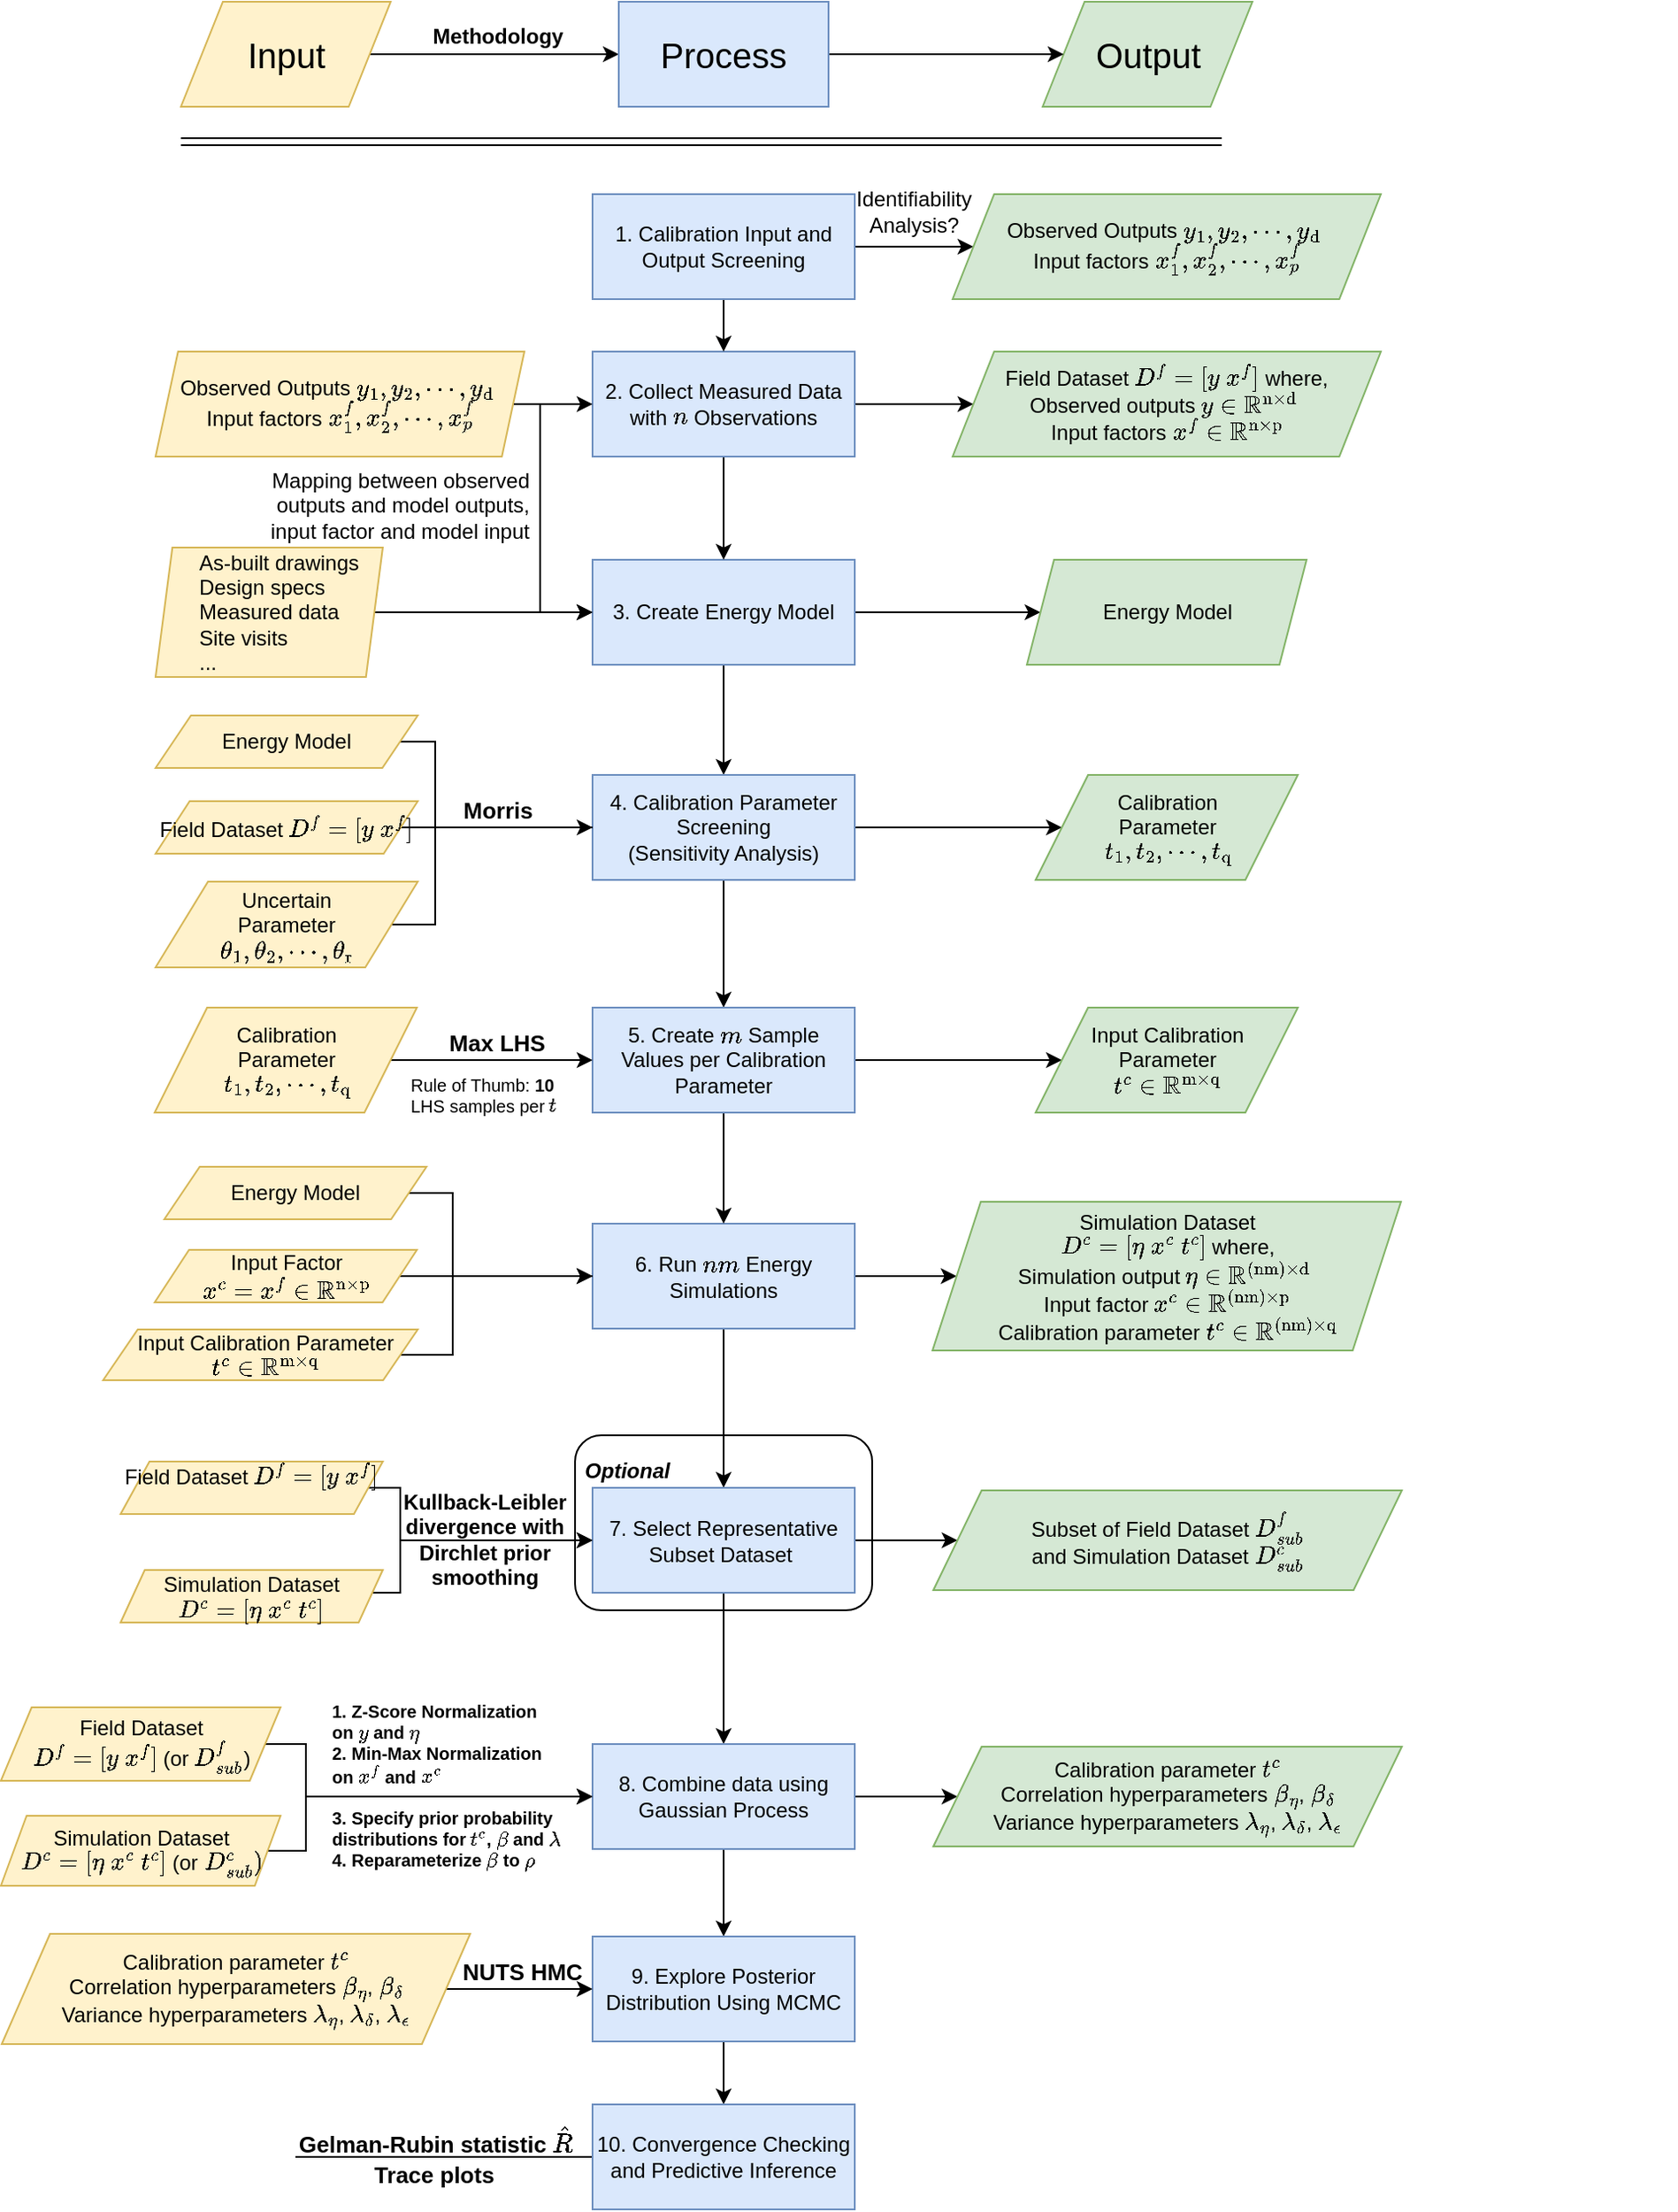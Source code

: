 <mxfile version="11.1.4" type="dropbox"><diagram name="Page-1" id="bd83a815-5ea8-2e97-e5ec-87c9f400f2fa"><mxGraphModel dx="2053.5" dy="455" grid="1" gridSize="10" guides="1" tooltips="1" connect="1" arrows="1" fold="1" page="1" pageScale="1.5" pageWidth="827" pageHeight="1169" background="#ffffff" math="1" shadow="0"><root><mxCell id="0" style=";html=1;"/><mxCell id="1" style=";html=1;" parent="0"/><mxCell id="MBbW9QlT6Oi68PNcdEK5-31" value="" style="rounded=1;whiteSpace=wrap;html=1;fillColor=none;" parent="1" vertex="1"><mxGeometry x="-880" y="849.5" width="170" height="100" as="geometry"/></mxCell><mxCell id="MBbW9QlT6Oi68PNcdEK5-4" value="" style="edgeStyle=orthogonalEdgeStyle;rounded=0;orthogonalLoop=1;jettySize=auto;html=1;entryX=0.5;entryY=0;entryDx=0;entryDy=0;" parent="1" source="MBbW9QlT6Oi68PNcdEK5-2" target="MBbW9QlT6Oi68PNcdEK5-6" edge="1"><mxGeometry relative="1" as="geometry"><mxPoint x="-810" y="489" as="targetPoint"/></mxGeometry></mxCell><mxCell id="MBbW9QlT6Oi68PNcdEK5-17" style="edgeStyle=orthogonalEdgeStyle;rounded=0;orthogonalLoop=1;jettySize=auto;html=1;entryX=0;entryY=0.5;entryDx=0;entryDy=0;" parent="1" source="MBbW9QlT6Oi68PNcdEK5-2" target="gcOtD-vbaU4lm6NOTC8e-5" edge="1"><mxGeometry relative="1" as="geometry"><mxPoint x="-613" y="379" as="targetPoint"/></mxGeometry></mxCell><mxCell id="MBbW9QlT6Oi68PNcdEK5-2" value="3. Create Energy Model" style="rounded=0;whiteSpace=wrap;html=1;fillColor=#dae8fc;strokeColor=#6c8ebf;" parent="1" vertex="1"><mxGeometry x="-870" y="349" width="150" height="60" as="geometry"/></mxCell><mxCell id="MBbW9QlT6Oi68PNcdEK5-19" style="edgeStyle=orthogonalEdgeStyle;rounded=0;orthogonalLoop=1;jettySize=auto;html=1;entryX=0;entryY=0.5;entryDx=0;entryDy=0;" parent="1" source="MBbW9QlT6Oi68PNcdEK5-6" target="MBbW9QlT6Oi68PNcdEK5-18" edge="1"><mxGeometry relative="1" as="geometry"/></mxCell><mxCell id="MBbW9QlT6Oi68PNcdEK5-21" style="edgeStyle=orthogonalEdgeStyle;rounded=0;orthogonalLoop=1;jettySize=auto;html=1;entryX=0.5;entryY=0;entryDx=0;entryDy=0;" parent="1" source="MBbW9QlT6Oi68PNcdEK5-6" target="gcOtD-vbaU4lm6NOTC8e-19" edge="1"><mxGeometry relative="1" as="geometry"><mxPoint x="-795" y="585" as="targetPoint"/></mxGeometry></mxCell><mxCell id="MBbW9QlT6Oi68PNcdEK5-6" value="4. Calibration Parameter Screening&lt;br&gt;(Sensitivity Analysis)" style="rounded=0;whiteSpace=wrap;html=1;fontFamily=Helvetica;fontSize=12;align=center;strokeColor=#6c8ebf;fillColor=#dae8fc;" parent="1" vertex="1"><mxGeometry x="-870" y="472" width="150" height="60" as="geometry"/></mxCell><mxCell id="MBbW9QlT6Oi68PNcdEK5-16" style="edgeStyle=orthogonalEdgeStyle;rounded=0;orthogonalLoop=1;jettySize=auto;html=1;entryX=0;entryY=0.5;entryDx=0;entryDy=0;" parent="1" source="MBbW9QlT6Oi68PNcdEK5-13" target="MBbW9QlT6Oi68PNcdEK5-6" edge="1"><mxGeometry relative="1" as="geometry"><Array as="points"><mxPoint x="-960" y="557"/><mxPoint x="-960" y="502"/></Array></mxGeometry></mxCell><mxCell id="MBbW9QlT6Oi68PNcdEK5-13" value="Uncertain&lt;br&gt;Parameter&lt;br&gt;\(\theta_1, \theta_2, \cdots, \theta_{\text{r}}\)" style="shape=parallelogram;perimeter=parallelogramPerimeter;whiteSpace=wrap;html=1;fontFamily=Helvetica;fontSize=12;align=center;strokeColor=#d6b656;fillColor=#fff2cc;" parent="1" vertex="1"><mxGeometry x="-1120" y="533" width="150" height="49" as="geometry"/></mxCell><mxCell id="MBbW9QlT6Oi68PNcdEK5-18" value="Calibration&lt;br&gt;Parameter&lt;br&gt;\(t_1, t_2, \cdots, t_{\text{q}}\)" style="shape=parallelogram;perimeter=parallelogramPerimeter;whiteSpace=wrap;html=1;fontFamily=Helvetica;fontSize=12;align=center;strokeColor=#82b366;fillColor=#d5e8d4;" parent="1" vertex="1"><mxGeometry x="-616.5" y="472" width="150" height="60" as="geometry"/></mxCell><mxCell id="MBbW9QlT6Oi68PNcdEK5-28" style="edgeStyle=orthogonalEdgeStyle;rounded=0;orthogonalLoop=1;jettySize=auto;html=1;entryX=0.5;entryY=0;entryDx=0;entryDy=0;" parent="1" source="MBbW9QlT6Oi68PNcdEK5-20" target="MBbW9QlT6Oi68PNcdEK5-27" edge="1"><mxGeometry relative="1" as="geometry"/></mxCell><mxCell id="MBbW9QlT6Oi68PNcdEK5-37" style="edgeStyle=orthogonalEdgeStyle;rounded=0;orthogonalLoop=1;jettySize=auto;html=1;entryX=0;entryY=0.5;entryDx=0;entryDy=0;" parent="1" source="MBbW9QlT6Oi68PNcdEK5-20" target="MBbW9QlT6Oi68PNcdEK5-36" edge="1"><mxGeometry relative="1" as="geometry"/></mxCell><mxCell id="MBbW9QlT6Oi68PNcdEK5-20" value="6. Run&amp;nbsp;\(nm\) Energy Simulations" style="rounded=0;whiteSpace=wrap;html=1;fontFamily=Helvetica;fontSize=12;align=center;strokeColor=#6c8ebf;fillColor=#dae8fc;" parent="1" vertex="1"><mxGeometry x="-870" y="728.5" width="150" height="60" as="geometry"/></mxCell><mxCell id="gcOtD-vbaU4lm6NOTC8e-47" value="" style="edgeStyle=orthogonalEdgeStyle;rounded=0;orthogonalLoop=1;jettySize=auto;html=1;endArrow=classic;endFill=1;entryX=0;entryY=0.5;entryDx=0;entryDy=0;" edge="1" parent="1" source="MBbW9QlT6Oi68PNcdEK5-24" target="MBbW9QlT6Oi68PNcdEK5-26"><mxGeometry relative="1" as="geometry"><mxPoint x="-893.5" y="80" as="targetPoint"/></mxGeometry></mxCell><mxCell id="MBbW9QlT6Oi68PNcdEK5-24" value="&lt;font style=&quot;font-size: 20px&quot;&gt;Input&lt;/font&gt;" style="shape=parallelogram;perimeter=parallelogramPerimeter;whiteSpace=wrap;html=1;fontFamily=Helvetica;fontSize=12;align=center;strokeColor=#d6b656;fillColor=#fff2cc;" parent="1" vertex="1"><mxGeometry x="-1105.5" y="30" width="120" height="60" as="geometry"/></mxCell><mxCell id="MBbW9QlT6Oi68PNcdEK5-25" value="&lt;font style=&quot;font-size: 20px&quot;&gt;Output&lt;/font&gt;" style="shape=parallelogram;perimeter=parallelogramPerimeter;whiteSpace=wrap;html=1;fontFamily=Helvetica;fontSize=12;align=center;strokeColor=#82b366;fillColor=#d5e8d4;" parent="1" vertex="1"><mxGeometry x="-612.5" y="30" width="120" height="60" as="geometry"/></mxCell><mxCell id="gcOtD-vbaU4lm6NOTC8e-34" style="edgeStyle=orthogonalEdgeStyle;rounded=0;orthogonalLoop=1;jettySize=auto;html=1;" edge="1" parent="1" source="MBbW9QlT6Oi68PNcdEK5-26" target="MBbW9QlT6Oi68PNcdEK5-25"><mxGeometry relative="1" as="geometry"/></mxCell><mxCell id="MBbW9QlT6Oi68PNcdEK5-26" value="&lt;font style=&quot;font-size: 20px&quot;&gt;Process&lt;/font&gt;" style="rounded=0;whiteSpace=wrap;html=1;fontFamily=Helvetica;fontSize=12;fontColor=#000000;align=center;strokeColor=#6c8ebf;fillColor=#dae8fc;" parent="1" vertex="1"><mxGeometry x="-855" y="30" width="120" height="60" as="geometry"/></mxCell><mxCell id="MBbW9QlT6Oi68PNcdEK5-40" style="edgeStyle=orthogonalEdgeStyle;rounded=0;orthogonalLoop=1;jettySize=auto;html=1;entryX=0.5;entryY=0;entryDx=0;entryDy=0;" parent="1" source="MBbW9QlT6Oi68PNcdEK5-27" target="MBbW9QlT6Oi68PNcdEK5-39" edge="1"><mxGeometry relative="1" as="geometry"/></mxCell><mxCell id="gcOtD-vbaU4lm6NOTC8e-65" style="edgeStyle=orthogonalEdgeStyle;rounded=0;orthogonalLoop=1;jettySize=auto;html=1;entryX=0;entryY=0.5;entryDx=0;entryDy=0;endArrow=classic;endFill=1;fontSize=10;" edge="1" parent="1" source="MBbW9QlT6Oi68PNcdEK5-27" target="gcOtD-vbaU4lm6NOTC8e-58"><mxGeometry relative="1" as="geometry"/></mxCell><mxCell id="MBbW9QlT6Oi68PNcdEK5-27" value="7. Select Representative Subset Dataset&amp;nbsp;" style="rounded=0;whiteSpace=wrap;html=1;fontFamily=Helvetica;fontSize=12;align=center;strokeColor=#6c8ebf;fillColor=#dae8fc;" parent="1" vertex="1"><mxGeometry x="-870" y="879.5" width="150" height="60" as="geometry"/></mxCell><mxCell id="MBbW9QlT6Oi68PNcdEK5-30" style="edgeStyle=orthogonalEdgeStyle;rounded=0;orthogonalLoop=1;jettySize=auto;html=1;entryX=0;entryY=0.5;entryDx=0;entryDy=0;exitX=1;exitY=0.5;exitDx=0;exitDy=0;" parent="1" source="MBbW9QlT6Oi68PNcdEK5-29" target="MBbW9QlT6Oi68PNcdEK5-20" edge="1"><mxGeometry relative="1" as="geometry"><Array as="points"><mxPoint x="-960" y="758.5"/><mxPoint x="-960" y="758.5"/></Array></mxGeometry></mxCell><mxCell id="MBbW9QlT6Oi68PNcdEK5-29" value="Input Factor&lt;br&gt;\(x^c = x^f \in \mathbb{R} ^ {\text{n} \times \text{p}}&lt;br&gt;\)&lt;br&gt;" style="shape=parallelogram;perimeter=parallelogramPerimeter;whiteSpace=wrap;html=1;fontFamily=Helvetica;fontSize=12;align=center;strokeColor=#d6b656;fillColor=#fff2cc;size=0.131;" parent="1" vertex="1"><mxGeometry x="-1120.5" y="743.5" width="150" height="30" as="geometry"/></mxCell><mxCell id="MBbW9QlT6Oi68PNcdEK5-32" value="Optional" style="text;html=1;strokeColor=none;fillColor=none;align=center;verticalAlign=middle;whiteSpace=wrap;rounded=0;fontStyle=3" parent="1" vertex="1"><mxGeometry x="-870" y="859.5" width="40" height="20" as="geometry"/></mxCell><mxCell id="MBbW9QlT6Oi68PNcdEK5-36" value="Simulation Dataset&lt;br&gt;\(D^c = [\eta \ x^c \ t^c]\) where,&lt;br&gt;Simulation output \(\eta \in \mathbb{R}^{(\text{nm})&lt;br&gt;&amp;nbsp;\times \text{d}}&lt;br&gt;\)&amp;nbsp;&lt;br&gt;Input factor \(x^c \in \mathbb{R} ^ {(\text{nm})&lt;br&gt;\times \text{p}&lt;br&gt;}\)&lt;br&gt;Calibration parameter \(t^c \in \mathbb{R}^{(\text{nm})&lt;br&gt;&amp;nbsp;\times \text{q}&amp;nbsp;}\)" style="shape=parallelogram;perimeter=parallelogramPerimeter;whiteSpace=wrap;html=1;fontFamily=Helvetica;fontSize=12;align=center;strokeColor=#82b366;fillColor=#d5e8d4;size=0.103;" parent="1" vertex="1"><mxGeometry x="-675.5" y="716" width="268" height="85" as="geometry"/></mxCell><mxCell id="MBbW9QlT6Oi68PNcdEK5-42" value="" style="edgeStyle=orthogonalEdgeStyle;rounded=0;orthogonalLoop=1;jettySize=auto;html=1;" parent="1" source="MBbW9QlT6Oi68PNcdEK5-39" target="MBbW9QlT6Oi68PNcdEK5-41" edge="1"><mxGeometry relative="1" as="geometry"/></mxCell><mxCell id="gcOtD-vbaU4lm6NOTC8e-78" style="edgeStyle=orthogonalEdgeStyle;rounded=0;orthogonalLoop=1;jettySize=auto;html=1;entryX=0;entryY=0.5;entryDx=0;entryDy=0;endArrow=classic;endFill=1;fontSize=10;" edge="1" parent="1" source="MBbW9QlT6Oi68PNcdEK5-39" target="gcOtD-vbaU4lm6NOTC8e-77"><mxGeometry relative="1" as="geometry"/></mxCell><mxCell id="MBbW9QlT6Oi68PNcdEK5-39" value="8. Combine data using Gaussian Process" style="rounded=0;whiteSpace=wrap;html=1;fontFamily=Helvetica;fontSize=12;align=center;strokeColor=#6c8ebf;fillColor=#dae8fc;" parent="1" vertex="1"><mxGeometry x="-870" y="1026" width="150" height="60" as="geometry"/></mxCell><mxCell id="MBbW9QlT6Oi68PNcdEK5-44" value="" style="edgeStyle=orthogonalEdgeStyle;rounded=0;orthogonalLoop=1;jettySize=auto;html=1;" parent="1" source="MBbW9QlT6Oi68PNcdEK5-41" target="MBbW9QlT6Oi68PNcdEK5-43" edge="1"><mxGeometry relative="1" as="geometry"/></mxCell><mxCell id="MBbW9QlT6Oi68PNcdEK5-41" value="9. Explore Posterior Distribution Using MCMC" style="rounded=0;whiteSpace=wrap;html=1;fontFamily=Helvetica;fontSize=12;align=center;strokeColor=#6c8ebf;fillColor=#dae8fc;" parent="1" vertex="1"><mxGeometry x="-870" y="1136" width="150" height="60" as="geometry"/></mxCell><mxCell id="gcOtD-vbaU4lm6NOTC8e-91" value="" style="edgeStyle=orthogonalEdgeStyle;rounded=0;orthogonalLoop=1;jettySize=auto;html=1;endArrow=none;endFill=0;fontSize=12;" edge="1" parent="1" source="MBbW9QlT6Oi68PNcdEK5-43"><mxGeometry relative="1" as="geometry"><mxPoint x="-1040" y="1262" as="targetPoint"/></mxGeometry></mxCell><mxCell id="MBbW9QlT6Oi68PNcdEK5-43" value="10. Convergence Checking and Predictive Inference" style="rounded=0;whiteSpace=wrap;html=1;fontFamily=Helvetica;fontSize=12;align=center;strokeColor=#6c8ebf;fillColor=#dae8fc;" parent="1" vertex="1"><mxGeometry x="-870" y="1232" width="150" height="60" as="geometry"/></mxCell><mxCell id="MBbW9QlT6Oi68PNcdEK5-47" style="edgeStyle=orthogonalEdgeStyle;rounded=0;orthogonalLoop=1;jettySize=auto;html=1;" parent="1" source="MBbW9QlT6Oi68PNcdEK5-46" target="MBbW9QlT6Oi68PNcdEK5-2" edge="1"><mxGeometry relative="1" as="geometry"/></mxCell><mxCell id="MBbW9QlT6Oi68PNcdEK5-49" style="edgeStyle=orthogonalEdgeStyle;rounded=0;orthogonalLoop=1;jettySize=auto;html=1;entryX=0;entryY=0.5;entryDx=0;entryDy=0;" parent="1" source="MBbW9QlT6Oi68PNcdEK5-46" target="MBbW9QlT6Oi68PNcdEK5-50" edge="1"><mxGeometry relative="1" as="geometry"><mxPoint x="-648" y="280" as="targetPoint"/></mxGeometry></mxCell><mxCell id="MBbW9QlT6Oi68PNcdEK5-46" value="2. Collect Measured Data with \(n\) Observations" style="rounded=0;whiteSpace=wrap;html=1;fillColor=#dae8fc;strokeColor=#6c8ebf;" parent="1" vertex="1"><mxGeometry x="-870" y="230" width="150" height="60" as="geometry"/></mxCell><mxCell id="MBbW9QlT6Oi68PNcdEK5-50" value="Field Dataset \(D^f = [y \ x^f]\) where,&lt;br&gt;Observed outputs \(y \in \mathbb{R}^{\text{n} \times \text{d}}&lt;br&gt;\)&amp;nbsp;&lt;br&gt;Input factors \(x^f \in \mathbb{R} ^ {\text{n} \times \text{p}}\)" style="shape=parallelogram;perimeter=parallelogramPerimeter;whiteSpace=wrap;html=1;fontFamily=Helvetica;fontSize=12;align=center;strokeColor=#82b366;fillColor=#d5e8d4;size=0.097;" parent="1" vertex="1"><mxGeometry x="-664" y="230" width="245" height="60" as="geometry"/></mxCell><mxCell id="MBbW9QlT6Oi68PNcdEK5-56" value="Identifiability Analysis?" style="text;html=1;strokeColor=none;fillColor=none;align=center;verticalAlign=middle;whiteSpace=wrap;rounded=0;" parent="1" vertex="1"><mxGeometry x="-706" y="140" width="40" height="20" as="geometry"/></mxCell><mxCell id="gcOtD-vbaU4lm6NOTC8e-1" style="edgeStyle=orthogonalEdgeStyle;rounded=0;orthogonalLoop=1;jettySize=auto;html=1;entryX=0;entryY=0.5;entryDx=0;entryDy=0;" edge="1" parent="1" source="MBbW9QlT6Oi68PNcdEK5-60" target="MBbW9QlT6Oi68PNcdEK5-61"><mxGeometry relative="1" as="geometry"/></mxCell><mxCell id="gcOtD-vbaU4lm6NOTC8e-3" style="edgeStyle=orthogonalEdgeStyle;rounded=0;orthogonalLoop=1;jettySize=auto;html=1;entryX=0.5;entryY=0;entryDx=0;entryDy=0;" edge="1" parent="1" source="MBbW9QlT6Oi68PNcdEK5-60" target="MBbW9QlT6Oi68PNcdEK5-46"><mxGeometry relative="1" as="geometry"/></mxCell><mxCell id="MBbW9QlT6Oi68PNcdEK5-60" value="1. Calibration Input and Output Screening" style="rounded=0;whiteSpace=wrap;html=1;fillColor=#dae8fc;strokeColor=#6c8ebf;" parent="1" vertex="1"><mxGeometry x="-870" y="140" width="150" height="60" as="geometry"/></mxCell><mxCell id="MBbW9QlT6Oi68PNcdEK5-61" value="Observed Outputs \(y_1, y_2, \cdots, y_{\text{d}}&lt;br&gt;\)&amp;nbsp;&lt;br&gt;Input factors \(x^f_1, x^f_2, \cdots, x^f_p\)" style="shape=parallelogram;perimeter=parallelogramPerimeter;whiteSpace=wrap;html=1;fontFamily=Helvetica;fontSize=12;align=center;strokeColor=#82b366;fillColor=#d5e8d4;size=0.097;" parent="1" vertex="1"><mxGeometry x="-664" y="140" width="245" height="60" as="geometry"/></mxCell><mxCell id="gcOtD-vbaU4lm6NOTC8e-5" value="Energy Model" style="shape=parallelogram;perimeter=parallelogramPerimeter;whiteSpace=wrap;html=1;fontFamily=Helvetica;fontSize=12;align=center;strokeColor=#82b366;fillColor=#d5e8d4;size=0.097;" vertex="1" parent="1"><mxGeometry x="-621.5" y="349" width="160" height="60" as="geometry"/></mxCell><mxCell id="gcOtD-vbaU4lm6NOTC8e-8" value="Mapping between observed outputs and model outputs,&lt;br&gt;input factor and model input" style="text;html=1;strokeColor=none;fillColor=none;align=right;verticalAlign=middle;whiteSpace=wrap;rounded=0;" vertex="1" parent="1"><mxGeometry x="-1074" y="288" width="170" height="60" as="geometry"/></mxCell><mxCell id="gcOtD-vbaU4lm6NOTC8e-43" value="" style="edgeStyle=orthogonalEdgeStyle;rounded=0;orthogonalLoop=1;jettySize=auto;html=1;endArrow=classic;endFill=1;entryX=0;entryY=0.5;entryDx=0;entryDy=0;" edge="1" parent="1" source="gcOtD-vbaU4lm6NOTC8e-11" target="MBbW9QlT6Oi68PNcdEK5-2"><mxGeometry relative="1" as="geometry"><mxPoint x="-967.882" y="379.138" as="targetPoint"/></mxGeometry></mxCell><mxCell id="gcOtD-vbaU4lm6NOTC8e-11" value="As-built drawings&lt;br&gt;Design specs&lt;br&gt;Measured data&lt;br&gt;Site visits&lt;br&gt;..." style="shape=parallelogram;perimeter=parallelogramPerimeter;whiteSpace=wrap;html=1;fontFamily=Helvetica;fontSize=12;align=left;strokeColor=#d6b656;fillColor=#fff2cc;size=0.074;spacingLeft=23;" vertex="1" parent="1"><mxGeometry x="-1120" y="342" width="130" height="74" as="geometry"/></mxCell><mxCell id="gcOtD-vbaU4lm6NOTC8e-15" value="Morris" style="text;html=1;strokeColor=none;fillColor=none;align=center;verticalAlign=middle;whiteSpace=wrap;rounded=0;fontStyle=1;fontSize=13;" vertex="1" parent="1"><mxGeometry x="-944" y="482" width="40" height="20" as="geometry"/></mxCell><mxCell id="gcOtD-vbaU4lm6NOTC8e-17" style="edgeStyle=orthogonalEdgeStyle;rounded=0;orthogonalLoop=1;jettySize=auto;html=1;entryX=0;entryY=0.5;entryDx=0;entryDy=0;exitX=1;exitY=0.5;exitDx=0;exitDy=0;" edge="1" parent="1" source="gcOtD-vbaU4lm6NOTC8e-16" target="MBbW9QlT6Oi68PNcdEK5-20"><mxGeometry relative="1" as="geometry"><Array as="points"><mxPoint x="-950" y="803.5"/><mxPoint x="-950" y="758.5"/></Array></mxGeometry></mxCell><mxCell id="gcOtD-vbaU4lm6NOTC8e-16" value="Input Calibration Parameter&lt;br&gt;\(t^c \in \mathbb{R} ^ {\text{m} \times \text{q}}&lt;br&gt;\)" style="shape=parallelogram;perimeter=parallelogramPerimeter;whiteSpace=wrap;html=1;fontFamily=Helvetica;fontSize=12;align=center;strokeColor=#d6b656;fillColor=#fff2cc;size=0.11;spacingLeft=6;" vertex="1" parent="1"><mxGeometry x="-1150" y="789" width="180" height="29" as="geometry"/></mxCell><mxCell id="gcOtD-vbaU4lm6NOTC8e-26" style="edgeStyle=orthogonalEdgeStyle;rounded=0;orthogonalLoop=1;jettySize=auto;html=1;entryX=0;entryY=0.5;entryDx=0;entryDy=0;" edge="1" parent="1" source="gcOtD-vbaU4lm6NOTC8e-19" target="gcOtD-vbaU4lm6NOTC8e-24"><mxGeometry relative="1" as="geometry"/></mxCell><mxCell id="gcOtD-vbaU4lm6NOTC8e-48" value="" style="edgeStyle=orthogonalEdgeStyle;rounded=0;orthogonalLoop=1;jettySize=auto;html=1;endArrow=classic;endFill=1;exitX=0.5;exitY=1;exitDx=0;exitDy=0;" edge="1" parent="1" source="gcOtD-vbaU4lm6NOTC8e-19" target="MBbW9QlT6Oi68PNcdEK5-20"><mxGeometry relative="1" as="geometry"><mxPoint x="-795" y="684.5" as="sourcePoint"/></mxGeometry></mxCell><mxCell id="gcOtD-vbaU4lm6NOTC8e-19" value="5. Create \(m\) Sample Values per Calibration Parameter" style="rounded=0;whiteSpace=wrap;html=1;fontFamily=Helvetica;fontSize=12;align=center;strokeColor=#6c8ebf;fillColor=#dae8fc;" vertex="1" parent="1"><mxGeometry x="-870" y="605" width="150" height="60" as="geometry"/></mxCell><mxCell id="gcOtD-vbaU4lm6NOTC8e-23" style="edgeStyle=orthogonalEdgeStyle;rounded=0;orthogonalLoop=1;jettySize=auto;html=1;entryX=0;entryY=0.5;entryDx=0;entryDy=0;" edge="1" parent="1" source="gcOtD-vbaU4lm6NOTC8e-22" target="gcOtD-vbaU4lm6NOTC8e-19"><mxGeometry relative="1" as="geometry"/></mxCell><mxCell id="gcOtD-vbaU4lm6NOTC8e-22" value="Calibration&lt;br&gt;Parameter&lt;br&gt;\(t_1, t_2, \cdots, t_{\text{q}}\)" style="shape=parallelogram;perimeter=parallelogramPerimeter;whiteSpace=wrap;html=1;fontFamily=Helvetica;fontSize=12;align=center;strokeColor=#d6b656;fillColor=#fff2cc;" vertex="1" parent="1"><mxGeometry x="-1120.5" y="605" width="150" height="60" as="geometry"/></mxCell><mxCell id="gcOtD-vbaU4lm6NOTC8e-24" value="Input Calibration &lt;br&gt;Parameter&lt;br&gt;\(t^c \in \mathbb{R} ^ {\text{m} \times \text{q}}&lt;br&gt;\)" style="shape=parallelogram;perimeter=parallelogramPerimeter;whiteSpace=wrap;html=1;fontFamily=Helvetica;fontSize=12;align=center;strokeColor=#82b366;fillColor=#d5e8d4;" vertex="1" parent="1"><mxGeometry x="-616.5" y="605" width="150" height="60" as="geometry"/></mxCell><mxCell id="gcOtD-vbaU4lm6NOTC8e-25" value="Max LHS" style="text;html=1;strokeColor=none;fillColor=none;align=center;verticalAlign=middle;whiteSpace=wrap;rounded=0;fontSize=13;fontStyle=1" vertex="1" parent="1"><mxGeometry x="-957" y="615" width="65" height="20" as="geometry"/></mxCell><mxCell id="gcOtD-vbaU4lm6NOTC8e-33" value="Methodology" style="text;html=1;strokeColor=none;fillColor=none;align=center;verticalAlign=middle;whiteSpace=wrap;rounded=0;fontStyle=1" vertex="1" parent="1"><mxGeometry x="-944.5" y="40" width="40" height="20" as="geometry"/></mxCell><mxCell id="gcOtD-vbaU4lm6NOTC8e-45" value="" style="shape=link;html=1;endArrow=classic;endFill=1;" edge="1" parent="1"><mxGeometry width="50" height="50" relative="1" as="geometry"><mxPoint x="-1105.5" y="110" as="sourcePoint"/><mxPoint x="-510" y="110" as="targetPoint"/></mxGeometry></mxCell><mxCell id="gcOtD-vbaU4lm6NOTC8e-50" value="" style="edgeStyle=orthogonalEdgeStyle;rounded=0;orthogonalLoop=1;jettySize=auto;html=1;endArrow=classic;endFill=1;fontSize=13;" edge="1" parent="1" source="gcOtD-vbaU4lm6NOTC8e-49" target="MBbW9QlT6Oi68PNcdEK5-46"><mxGeometry relative="1" as="geometry"/></mxCell><mxCell id="gcOtD-vbaU4lm6NOTC8e-51" style="edgeStyle=orthogonalEdgeStyle;rounded=0;orthogonalLoop=1;jettySize=auto;html=1;entryX=0;entryY=0.5;entryDx=0;entryDy=0;endArrow=classic;endFill=1;fontSize=13;exitX=1;exitY=0.5;exitDx=0;exitDy=0;" edge="1" parent="1" source="gcOtD-vbaU4lm6NOTC8e-49" target="MBbW9QlT6Oi68PNcdEK5-2"><mxGeometry relative="1" as="geometry"><Array as="points"><mxPoint x="-900" y="260"/><mxPoint x="-900" y="379"/></Array></mxGeometry></mxCell><mxCell id="gcOtD-vbaU4lm6NOTC8e-49" value="Observed Outputs \(y_1, y_2, \cdots, y_{\text{d}}&lt;br&gt;\)&amp;nbsp;&lt;br&gt;Input factors \(x^f_1, x^f_2, \cdots, x^f_p\)" style="shape=parallelogram;perimeter=parallelogramPerimeter;whiteSpace=wrap;html=1;fontFamily=Helvetica;fontSize=12;align=center;strokeColor=#d6b656;fillColor=#fff2cc;size=0.061;" vertex="1" parent="1"><mxGeometry x="-1120" y="230" width="211" height="60" as="geometry"/></mxCell><mxCell id="gcOtD-vbaU4lm6NOTC8e-57" style="edgeStyle=orthogonalEdgeStyle;rounded=0;orthogonalLoop=1;jettySize=auto;html=1;endArrow=classic;endFill=1;fontSize=13;" edge="1" parent="1" source="gcOtD-vbaU4lm6NOTC8e-54" target="MBbW9QlT6Oi68PNcdEK5-27"><mxGeometry relative="1" as="geometry"><Array as="points"><mxPoint x="-980" y="939.5"/><mxPoint x="-980" y="909.5"/></Array></mxGeometry></mxCell><mxCell id="gcOtD-vbaU4lm6NOTC8e-54" value="Simulation Dataset&lt;br&gt;\(D^c = [\eta \ x^c \ t^c]\)" style="shape=parallelogram;perimeter=parallelogramPerimeter;whiteSpace=wrap;html=1;fontFamily=Helvetica;fontSize=12;align=center;strokeColor=#d6b656;fillColor=#fff2cc;size=0.092;" vertex="1" parent="1"><mxGeometry x="-1140" y="926.5" width="150" height="30" as="geometry"/></mxCell><mxCell id="gcOtD-vbaU4lm6NOTC8e-58" value="Subset of Field Dataset \(D^f_{sub}\)&lt;br&gt;and Simulation Dataset \(D^c_{sub}\)" style="shape=parallelogram;perimeter=parallelogramPerimeter;whiteSpace=wrap;html=1;fontFamily=Helvetica;fontSize=12;align=center;strokeColor=#82b366;fillColor=#d5e8d4;size=0.103;" vertex="1" parent="1"><mxGeometry x="-675" y="881" width="268" height="57" as="geometry"/></mxCell><mxCell id="gcOtD-vbaU4lm6NOTC8e-62" style="edgeStyle=orthogonalEdgeStyle;rounded=0;orthogonalLoop=1;jettySize=auto;html=1;endArrow=classic;endFill=1;fontSize=13;" edge="1" parent="1" source="gcOtD-vbaU4lm6NOTC8e-59" target="MBbW9QlT6Oi68PNcdEK5-27"><mxGeometry relative="1" as="geometry"><Array as="points"><mxPoint x="-980" y="879.5"/><mxPoint x="-980" y="909.5"/></Array></mxGeometry></mxCell><mxCell id="gcOtD-vbaU4lm6NOTC8e-59" value="Field Dataset \(D^f = [y \ x^f]\)&amp;nbsp;" style="shape=parallelogram;perimeter=parallelogramPerimeter;whiteSpace=wrap;html=1;fontFamily=Helvetica;fontSize=12;align=center;strokeColor=#d6b656;fillColor=#fff2cc;size=0.11;" vertex="1" parent="1"><mxGeometry x="-1140" y="864.5" width="150" height="30" as="geometry"/></mxCell><mxCell id="gcOtD-vbaU4lm6NOTC8e-63" value="&lt;div style=&quot;font-size: 12px;&quot;&gt;Kullback-Leibler&lt;/div&gt;divergence with Dirchlet prior smoothing" style="text;html=1;strokeColor=none;fillColor=none;align=center;verticalAlign=middle;whiteSpace=wrap;rounded=0;fontSize=12;fontStyle=1" vertex="1" parent="1"><mxGeometry x="-990" y="878.5" width="117" height="61" as="geometry"/></mxCell><mxCell id="gcOtD-vbaU4lm6NOTC8e-68" style="edgeStyle=orthogonalEdgeStyle;rounded=0;orthogonalLoop=1;jettySize=auto;html=1;entryX=0;entryY=0.5;entryDx=0;entryDy=0;endArrow=classic;endFill=1;fontSize=10;" edge="1" parent="1" source="gcOtD-vbaU4lm6NOTC8e-66" target="MBbW9QlT6Oi68PNcdEK5-39"><mxGeometry relative="1" as="geometry"><mxPoint x="-904.071" y="1055.857" as="targetPoint"/><Array as="points"><mxPoint x="-1034" y="1026"/><mxPoint x="-1034" y="1056"/></Array></mxGeometry></mxCell><mxCell id="gcOtD-vbaU4lm6NOTC8e-66" value="Field Dataset&lt;br&gt;\(D^f = [y \ x^f]\) (or \(D^f_{sub}&lt;br&gt;\))" style="shape=parallelogram;perimeter=parallelogramPerimeter;whiteSpace=wrap;html=1;fontFamily=Helvetica;fontSize=12;align=center;strokeColor=#d6b656;fillColor=#fff2cc;size=0.11;" vertex="1" parent="1"><mxGeometry x="-1208.5" y="1005" width="160" height="42" as="geometry"/></mxCell><mxCell id="gcOtD-vbaU4lm6NOTC8e-69" style="edgeStyle=orthogonalEdgeStyle;rounded=0;orthogonalLoop=1;jettySize=auto;html=1;entryX=0;entryY=0.5;entryDx=0;entryDy=0;endArrow=classic;endFill=1;fontSize=10;" edge="1" parent="1" source="gcOtD-vbaU4lm6NOTC8e-67" target="MBbW9QlT6Oi68PNcdEK5-39"><mxGeometry relative="1" as="geometry"><mxPoint x="-904.071" y="1055.857" as="targetPoint"/><Array as="points"><mxPoint x="-1034" y="1087"/><mxPoint x="-1034" y="1056"/></Array></mxGeometry></mxCell><mxCell id="gcOtD-vbaU4lm6NOTC8e-67" value="Simulation Dataset&lt;br&gt;\(D^c = [\eta \ x^c \ t^c]\) (or \(D^c_{sub})\)" style="shape=parallelogram;perimeter=parallelogramPerimeter;whiteSpace=wrap;html=1;fontFamily=Helvetica;fontSize=12;align=center;strokeColor=#d6b656;fillColor=#fff2cc;size=0.092;" vertex="1" parent="1"><mxGeometry x="-1208.5" y="1067" width="160" height="40" as="geometry"/></mxCell><mxCell id="gcOtD-vbaU4lm6NOTC8e-70" value="1. Z-Score Normalization&lt;br&gt;on \(y\) and \(\eta\)&lt;br&gt;2. Min-Max Normalization&lt;br&gt;on \(x^f\) and \(x^c\)&lt;br&gt;&lt;br&gt;3. Specify prior probability distributions for \(t^c\), \(\beta\) and \(\lambda\)&lt;br&gt;4. Reparameterize \(\beta\) to \(\rho\)&lt;br&gt;&lt;div style=&quot;font-size: 10px&quot;&gt;&lt;/div&gt;" style="text;html=1;strokeColor=none;fillColor=none;align=left;verticalAlign=middle;whiteSpace=wrap;rounded=0;fontSize=10;fontStyle=1" vertex="1" parent="1"><mxGeometry x="-1021.5" y="1002" width="141" height="95" as="geometry"/></mxCell><mxCell id="gcOtD-vbaU4lm6NOTC8e-77" value="Calibration parameter \(t^c\)&lt;br&gt;Correlation hyperparameters \(\beta_{\eta}\), \(\beta_{\delta}\)&lt;br&gt;Variance hyperparameters \(\lambda_ {\eta}\), \(\lambda_{\delta}\), \(\lambda_{\epsilon}\)" style="shape=parallelogram;perimeter=parallelogramPerimeter;whiteSpace=wrap;html=1;fontFamily=Helvetica;fontSize=12;align=center;strokeColor=#82b366;fillColor=#d5e8d4;size=0.103;" vertex="1" parent="1"><mxGeometry x="-675" y="1027.5" width="268" height="57" as="geometry"/></mxCell><mxCell id="gcOtD-vbaU4lm6NOTC8e-79" value="Rule of Thumb: &lt;b&gt;10&lt;/b&gt; LHS samples per \(t\)" style="text;html=1;strokeColor=none;fillColor=none;align=left;verticalAlign=middle;whiteSpace=wrap;rounded=0;fontSize=10;" vertex="1" parent="1"><mxGeometry x="-976.5" y="645" width="90" height="20" as="geometry"/></mxCell><mxCell id="gcOtD-vbaU4lm6NOTC8e-82" style="edgeStyle=orthogonalEdgeStyle;rounded=0;orthogonalLoop=1;jettySize=auto;html=1;entryX=0;entryY=0.5;entryDx=0;entryDy=0;endArrow=classic;endFill=1;fontSize=12;" edge="1" parent="1" source="gcOtD-vbaU4lm6NOTC8e-81" target="MBbW9QlT6Oi68PNcdEK5-41"><mxGeometry relative="1" as="geometry"/></mxCell><mxCell id="gcOtD-vbaU4lm6NOTC8e-81" value="Calibration parameter \(t^c\)&lt;br&gt;Correlation hyperparameters \(\beta_{\eta}\), \(\beta_{\delta}\)&lt;br&gt;Variance hyperparameters \(\lambda_ {\eta}\), \(\lambda_{\delta}\), \(\lambda_{\epsilon}\)" style="shape=parallelogram;perimeter=parallelogramPerimeter;whiteSpace=wrap;html=1;fontFamily=Helvetica;fontSize=12;align=center;strokeColor=#d6b656;fillColor=#fff2cc;size=0.103;" vertex="1" parent="1"><mxGeometry x="-1208" y="1134.5" width="268" height="63" as="geometry"/></mxCell><mxCell id="gcOtD-vbaU4lm6NOTC8e-83" value="NUTS HMC" style="text;html=1;strokeColor=none;fillColor=none;align=center;verticalAlign=middle;whiteSpace=wrap;rounded=0;fontSize=13;fontStyle=1" vertex="1" parent="1"><mxGeometry x="-951" y="1146" width="82" height="20" as="geometry"/></mxCell><mxCell id="gcOtD-vbaU4lm6NOTC8e-84" value="&lt;div style=&quot;text-align: center&quot;&gt;&lt;br&gt;&lt;/div&gt;" style="text;html=1;strokeColor=none;fillColor=none;align=left;verticalAlign=middle;whiteSpace=wrap;rounded=0;fontSize=10;" vertex="1" parent="1"><mxGeometry x="-400" y="990" width="150" height="46" as="geometry"/></mxCell><mxCell id="gcOtD-vbaU4lm6NOTC8e-86" value="Gelman-Rubin statistic \(\hat R\)" style="text;html=1;strokeColor=none;fillColor=none;align=center;verticalAlign=middle;whiteSpace=wrap;rounded=0;fontSize=13;fontStyle=1" vertex="1" parent="1"><mxGeometry x="-1040" y="1242" width="161" height="20" as="geometry"/></mxCell><mxCell id="gcOtD-vbaU4lm6NOTC8e-92" value="Trace plots" style="text;html=1;strokeColor=none;fillColor=none;align=center;verticalAlign=middle;whiteSpace=wrap;rounded=0;fontSize=13;fontStyle=1" vertex="1" parent="1"><mxGeometry x="-1041" y="1262" width="161" height="20" as="geometry"/></mxCell><mxCell id="gcOtD-vbaU4lm6NOTC8e-103" style="edgeStyle=orthogonalEdgeStyle;rounded=0;orthogonalLoop=1;jettySize=auto;html=1;entryX=0;entryY=0.5;entryDx=0;entryDy=0;endArrow=none;endFill=0;fontSize=12;" edge="1" parent="1" source="gcOtD-vbaU4lm6NOTC8e-95" target="MBbW9QlT6Oi68PNcdEK5-6"><mxGeometry relative="1" as="geometry"><Array as="points"><mxPoint x="-960" y="453"/><mxPoint x="-960" y="502"/></Array></mxGeometry></mxCell><mxCell id="gcOtD-vbaU4lm6NOTC8e-95" value="Energy Model" style="shape=parallelogram;perimeter=parallelogramPerimeter;whiteSpace=wrap;html=1;fontFamily=Helvetica;fontSize=12;align=center;strokeColor=#d6b656;fillColor=#fff2cc;size=0.135;" vertex="1" parent="1"><mxGeometry x="-1120" y="438" width="150" height="30" as="geometry"/></mxCell><mxCell id="gcOtD-vbaU4lm6NOTC8e-104" style="edgeStyle=orthogonalEdgeStyle;rounded=0;orthogonalLoop=1;jettySize=auto;html=1;entryX=0;entryY=0.5;entryDx=0;entryDy=0;endArrow=none;endFill=0;fontSize=12;" edge="1" parent="1" source="gcOtD-vbaU4lm6NOTC8e-96" target="MBbW9QlT6Oi68PNcdEK5-6"><mxGeometry relative="1" as="geometry"><Array as="points"><mxPoint x="-920" y="502"/><mxPoint x="-920" y="502"/></Array></mxGeometry></mxCell><mxCell id="gcOtD-vbaU4lm6NOTC8e-96" value="Field Dataset \(D^f = [y \ x^f]\)" style="shape=parallelogram;perimeter=parallelogramPerimeter;whiteSpace=wrap;html=1;fontFamily=Helvetica;fontSize=12;align=center;strokeColor=#d6b656;fillColor=#fff2cc;size=0.13;" vertex="1" parent="1"><mxGeometry x="-1120" y="487" width="150" height="30" as="geometry"/></mxCell><mxCell id="gcOtD-vbaU4lm6NOTC8e-107" style="edgeStyle=orthogonalEdgeStyle;rounded=0;orthogonalLoop=1;jettySize=auto;html=1;entryX=0;entryY=0.5;entryDx=0;entryDy=0;endArrow=none;endFill=0;fontSize=12;" edge="1" parent="1" source="gcOtD-vbaU4lm6NOTC8e-105" target="MBbW9QlT6Oi68PNcdEK5-20"><mxGeometry relative="1" as="geometry"><Array as="points"><mxPoint x="-950" y="711.5"/><mxPoint x="-950" y="758.5"/></Array></mxGeometry></mxCell><mxCell id="gcOtD-vbaU4lm6NOTC8e-105" value="Energy Model" style="shape=parallelogram;perimeter=parallelogramPerimeter;whiteSpace=wrap;html=1;fontFamily=Helvetica;fontSize=12;align=center;strokeColor=#d6b656;fillColor=#fff2cc;size=0.135;" vertex="1" parent="1"><mxGeometry x="-1115" y="696" width="150" height="30" as="geometry"/></mxCell></root></mxGraphModel></diagram></mxfile>